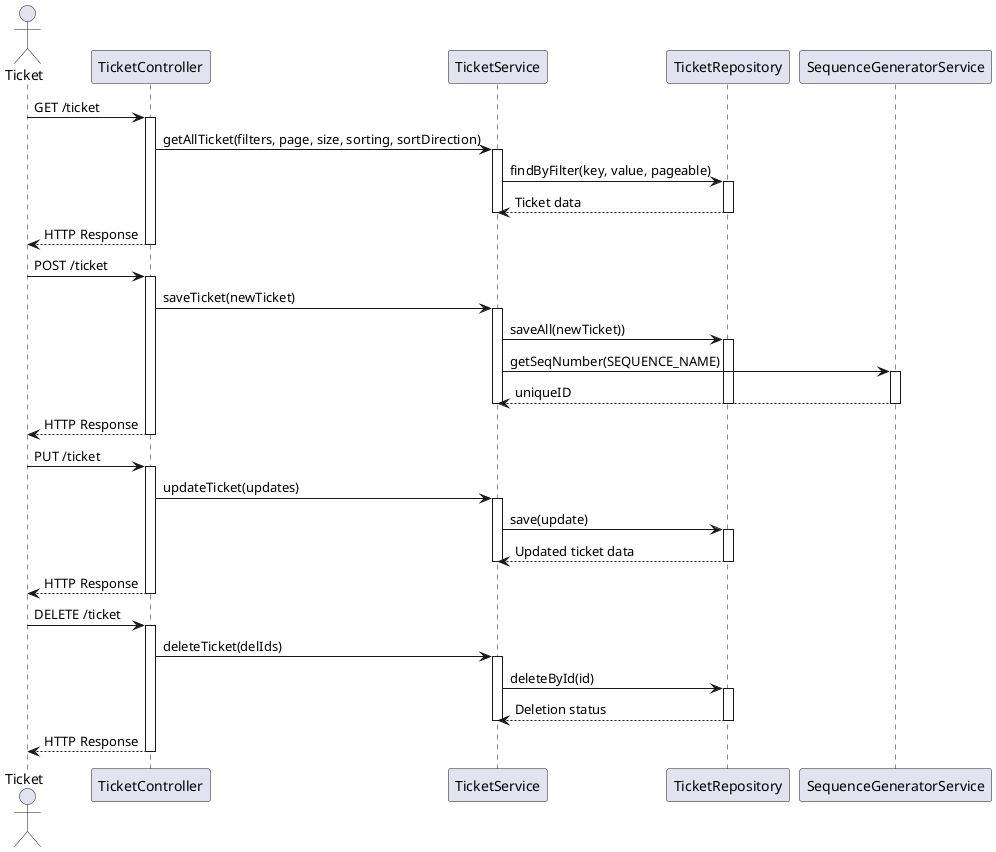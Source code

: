@startuml
actor Ticket
participant TicketController
participant TicketService
participant TicketRepository

Ticket -> TicketController: GET /ticket
activate TicketController
TicketController -> TicketService: getAllTicket(filters, page, size, sorting, sortDirection)
activate TicketService
TicketService -> TicketRepository: findByFilter(key, value, pageable)
activate TicketRepository
TicketRepository --> TicketService: Ticket data
deactivate TicketRepository
deactivate TicketService
TicketController --> Ticket: HTTP Response
deactivate TicketController

participant SequenceGeneratorService

Ticket -> TicketController: POST /ticket
activate TicketController
TicketController -> TicketService: saveTicket(newTicket)
activate TicketService
TicketService -> TicketRepository: saveAll(newTicket))
activate TicketRepository
TicketService -> SequenceGeneratorService: getSeqNumber(SEQUENCE_NAME)
activate SequenceGeneratorService
SequenceGeneratorService --> TicketService: uniqueID
deactivate SequenceGeneratorService
deactivate TicketRepository
deactivate TicketService
TicketController --> Ticket: HTTP Response
deactivate TicketController

Ticket -> TicketController: PUT /ticket
activate TicketController
TicketController -> TicketService: updateTicket(updates)
activate TicketService
TicketService -> TicketRepository: save(update)
activate TicketRepository
TicketRepository --> TicketService: Updated ticket data
deactivate TicketRepository
deactivate TicketService
TicketController --> Ticket: HTTP Response
deactivate TicketController

Ticket -> TicketController: DELETE /ticket
activate TicketController
TicketController -> TicketService: deleteTicket(delIds)
activate TicketService
TicketService -> TicketRepository: deleteById(id)
activate TicketRepository
TicketRepository --> TicketService: Deletion status
deactivate TicketRepository
deactivate TicketService
TicketController --> Ticket: HTTP Response
deactivate TicketController
@enduml